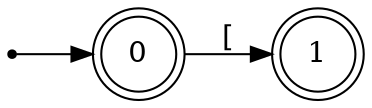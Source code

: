 digraph finite_state_machine {
	rankdir=LR;
	size="10,10"

	node [ shape = doublecircle, label = "0", fontsize  = 14] n0;


	node [ shape = doublecircle, label = "1", fontsize  = 14] n1;

	node [shape = point ]; qi
	qi -> n0;

	n0 -> n1 [ label = "[" ];
}